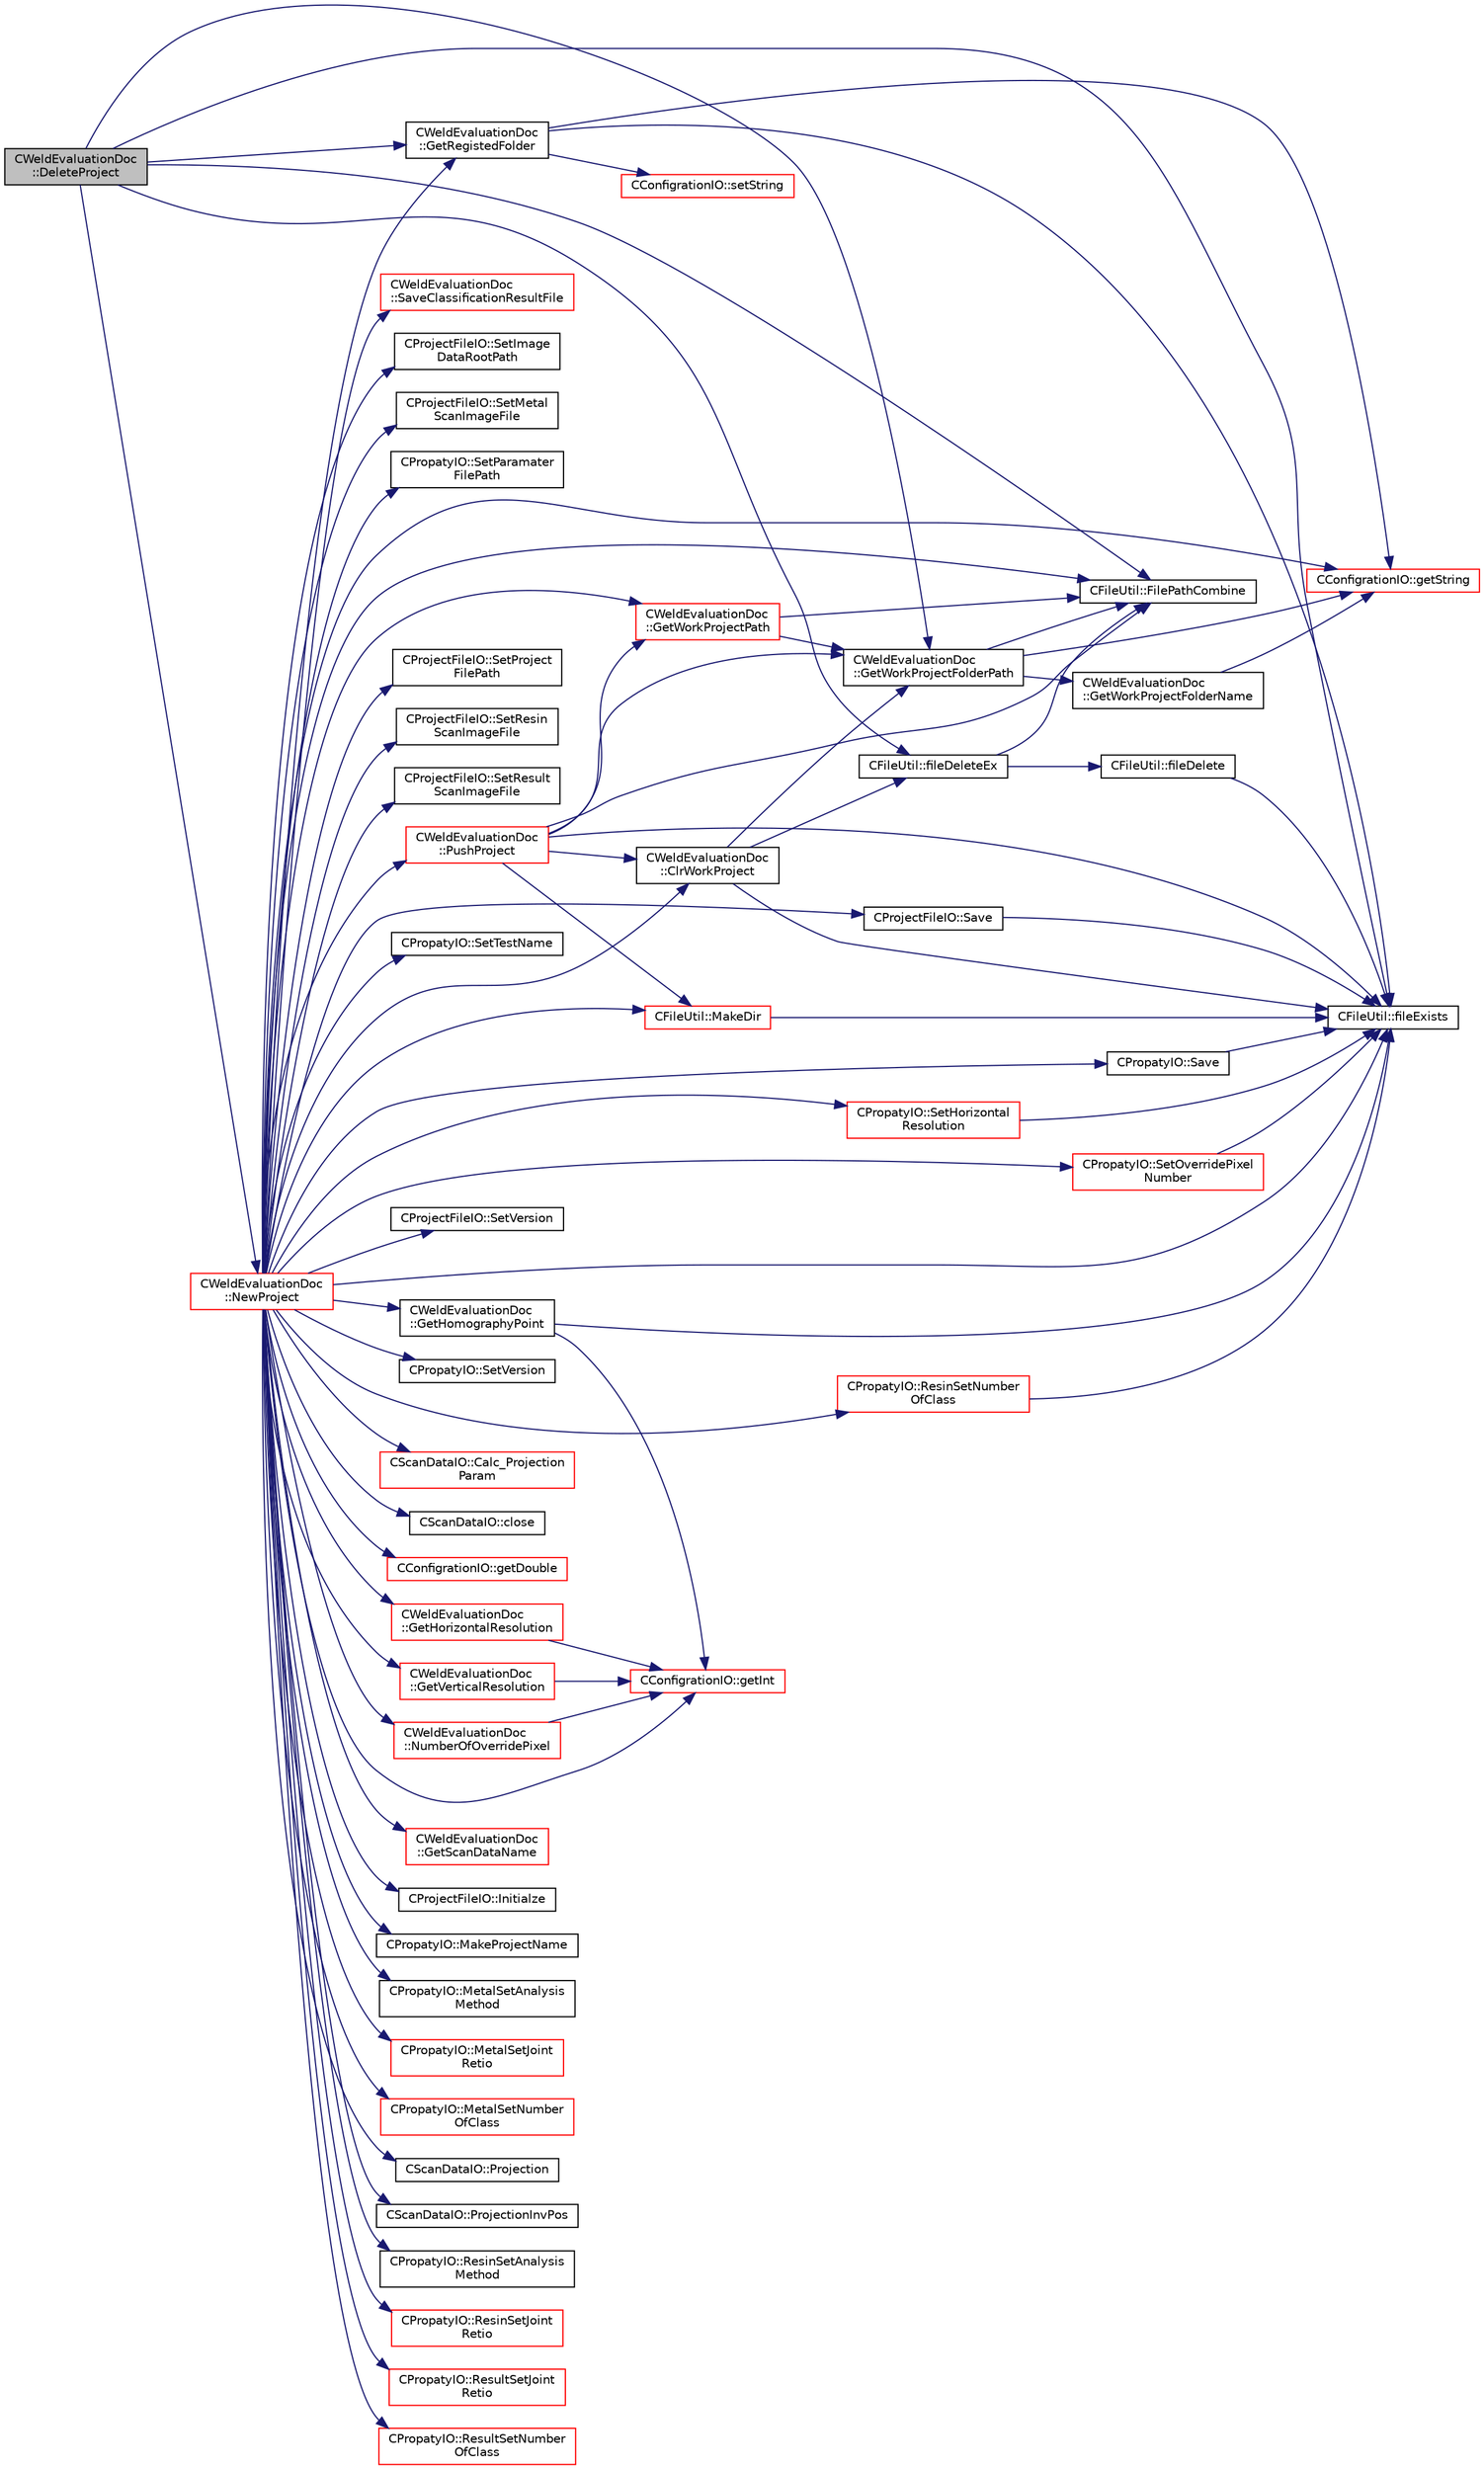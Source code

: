 digraph "CWeldEvaluationDoc::DeleteProject"
{
 // LATEX_PDF_SIZE
  edge [fontname="Helvetica",fontsize="10",labelfontname="Helvetica",labelfontsize="10"];
  node [fontname="Helvetica",fontsize="10",shape=record];
  rankdir="LR";
  Node1 [label="CWeldEvaluationDoc\l::DeleteProject",height=0.2,width=0.4,color="black", fillcolor="grey75", style="filled", fontcolor="black",tooltip="プロジェクトの削除"];
  Node1 -> Node2 [color="midnightblue",fontsize="10",style="solid",fontname="Helvetica"];
  Node2 [label="CFileUtil::fileDeleteEx",height=0.2,width=0.4,color="black", fillcolor="white", style="filled",URL="$class_c_file_util.html#a1a5b66b44b29a8777c94cf89f960323d",tooltip="ファイルを削除する（ディレクトリを含むリーカーシブル削除）"];
  Node2 -> Node3 [color="midnightblue",fontsize="10",style="solid",fontname="Helvetica"];
  Node3 [label="CFileUtil::fileDelete",height=0.2,width=0.4,color="black", fillcolor="white", style="filled",URL="$class_c_file_util.html#a390bb140d44dcbd206497e5efe5a76a8",tooltip="ファイルを削除する"];
  Node3 -> Node4 [color="midnightblue",fontsize="10",style="solid",fontname="Helvetica"];
  Node4 [label="CFileUtil::fileExists",height=0.2,width=0.4,color="black", fillcolor="white", style="filled",URL="$class_c_file_util.html#a9a8b3e89af30c1826d518719aad2c3df",tooltip="ファイルが存在するかを確認する"];
  Node2 -> Node5 [color="midnightblue",fontsize="10",style="solid",fontname="Helvetica"];
  Node5 [label="CFileUtil::FilePathCombine",height=0.2,width=0.4,color="black", fillcolor="white", style="filled",URL="$class_c_file_util.html#abc548d0aa8583bfd6f185c08711b1ec7",tooltip="ファイルパスの作成"];
  Node1 -> Node4 [color="midnightblue",fontsize="10",style="solid",fontname="Helvetica"];
  Node1 -> Node5 [color="midnightblue",fontsize="10",style="solid",fontname="Helvetica"];
  Node1 -> Node6 [color="midnightblue",fontsize="10",style="solid",fontname="Helvetica"];
  Node6 [label="CWeldEvaluationDoc\l::GetRegistedFolder",height=0.2,width=0.4,color="black", fillcolor="white", style="filled",URL="$class_c_weld_evaluation_doc.html#ad3746774f32e3fa3fc4ebc4d4510d0ee",tooltip="登録済み試験格納フォルダの取得"];
  Node6 -> Node4 [color="midnightblue",fontsize="10",style="solid",fontname="Helvetica"];
  Node6 -> Node7 [color="midnightblue",fontsize="10",style="solid",fontname="Helvetica"];
  Node7 [label="CConfigrationIO::getString",height=0.2,width=0.4,color="red", fillcolor="white", style="filled",URL="$class_c_configration_i_o.html#a1c72779785c9de9ab2525d7320d12658",tooltip="指定セクションのキー値（文字列）を取得"];
  Node6 -> Node9 [color="midnightblue",fontsize="10",style="solid",fontname="Helvetica"];
  Node9 [label="CConfigrationIO::setString",height=0.2,width=0.4,color="red", fillcolor="white", style="filled",URL="$class_c_configration_i_o.html#a0fb34e01af48df8da81d80108ffa3d03",tooltip="指定セクションのキーに文字列を設定"];
  Node1 -> Node11 [color="midnightblue",fontsize="10",style="solid",fontname="Helvetica"];
  Node11 [label="CWeldEvaluationDoc\l::GetWorkProjectFolderPath",height=0.2,width=0.4,color="black", fillcolor="white", style="filled",URL="$class_c_weld_evaluation_doc.html#ad87e80d1bd51455408e6b782912c3036",tooltip="ワークプロジェクトのルートパス取得"];
  Node11 -> Node5 [color="midnightblue",fontsize="10",style="solid",fontname="Helvetica"];
  Node11 -> Node7 [color="midnightblue",fontsize="10",style="solid",fontname="Helvetica"];
  Node11 -> Node12 [color="midnightblue",fontsize="10",style="solid",fontname="Helvetica"];
  Node12 [label="CWeldEvaluationDoc\l::GetWorkProjectFolderName",height=0.2,width=0.4,color="black", fillcolor="white", style="filled",URL="$class_c_weld_evaluation_doc.html#a257f53f62470c8a5bde34819d1843362",tooltip="ワークプロジェクト名の取得"];
  Node12 -> Node7 [color="midnightblue",fontsize="10",style="solid",fontname="Helvetica"];
  Node1 -> Node13 [color="midnightblue",fontsize="10",style="solid",fontname="Helvetica"];
  Node13 [label="CWeldEvaluationDoc\l::NewProject",height=0.2,width=0.4,color="red", fillcolor="white", style="filled",URL="$class_c_weld_evaluation_doc.html#a0aec3875f86f89c63daf5161cfded60d",tooltip="新規プロジェクトの構築"];
  Node13 -> Node14 [color="midnightblue",fontsize="10",style="solid",fontname="Helvetica"];
  Node14 [label="CScanDataIO::Calc_Projection\lParam",height=0.2,width=0.4,color="red", fillcolor="white", style="filled",URL="$class_c_scan_data_i_o.html#a03be4072859f974c141dc3bd06b64614",tooltip="射影変換"];
  Node13 -> Node16 [color="midnightblue",fontsize="10",style="solid",fontname="Helvetica"];
  Node16 [label="CScanDataIO::close",height=0.2,width=0.4,color="black", fillcolor="white", style="filled",URL="$class_c_scan_data_i_o.html#ae8fcb4c73d65ae2bcdff6f833fc93e29",tooltip="CubeFloatのクローズ"];
  Node13 -> Node17 [color="midnightblue",fontsize="10",style="solid",fontname="Helvetica"];
  Node17 [label="CWeldEvaluationDoc\l::ClrWorkProject",height=0.2,width=0.4,color="black", fillcolor="white", style="filled",URL="$class_c_weld_evaluation_doc.html#a66c4a406f8a43359ced44c21e974cb90",tooltip="ワークプロジェクトの削除"];
  Node17 -> Node2 [color="midnightblue",fontsize="10",style="solid",fontname="Helvetica"];
  Node17 -> Node4 [color="midnightblue",fontsize="10",style="solid",fontname="Helvetica"];
  Node17 -> Node11 [color="midnightblue",fontsize="10",style="solid",fontname="Helvetica"];
  Node13 -> Node4 [color="midnightblue",fontsize="10",style="solid",fontname="Helvetica"];
  Node13 -> Node5 [color="midnightblue",fontsize="10",style="solid",fontname="Helvetica"];
  Node13 -> Node18 [color="midnightblue",fontsize="10",style="solid",fontname="Helvetica"];
  Node18 [label="CConfigrationIO::getDouble",height=0.2,width=0.4,color="red", fillcolor="white", style="filled",URL="$class_c_configration_i_o.html#a460fe4c9b31d05649b998bcf78f2568d",tooltip="指定セクションのキー値（浮動小数点）を取得"];
  Node13 -> Node19 [color="midnightblue",fontsize="10",style="solid",fontname="Helvetica"];
  Node19 [label="CWeldEvaluationDoc\l::GetHomographyPoint",height=0.2,width=0.4,color="black", fillcolor="white", style="filled",URL="$class_c_weld_evaluation_doc.html#a79efcba4f34fdb1de1c05ec081c0a376",tooltip="射影変換用頂点の取得"];
  Node19 -> Node4 [color="midnightblue",fontsize="10",style="solid",fontname="Helvetica"];
  Node19 -> Node20 [color="midnightblue",fontsize="10",style="solid",fontname="Helvetica"];
  Node20 [label="CConfigrationIO::getInt",height=0.2,width=0.4,color="red", fillcolor="white", style="filled",URL="$class_c_configration_i_o.html#a60d2dbaa282946adcc42ebd04fc08805",tooltip="指定セクションのキー値（整数）を取得"];
  Node13 -> Node21 [color="midnightblue",fontsize="10",style="solid",fontname="Helvetica"];
  Node21 [label="CWeldEvaluationDoc\l::GetHorizontalResolution",height=0.2,width=0.4,color="red", fillcolor="white", style="filled",URL="$class_c_weld_evaluation_doc.html#ad48d4a00fc87bf6e0e8efab2c1e1279f",tooltip="横方向の解像度の取得"];
  Node21 -> Node20 [color="midnightblue",fontsize="10",style="solid",fontname="Helvetica"];
  Node13 -> Node20 [color="midnightblue",fontsize="10",style="solid",fontname="Helvetica"];
  Node13 -> Node6 [color="midnightblue",fontsize="10",style="solid",fontname="Helvetica"];
  Node13 -> Node23 [color="midnightblue",fontsize="10",style="solid",fontname="Helvetica"];
  Node23 [label="CWeldEvaluationDoc\l::GetScanDataName",height=0.2,width=0.4,color="red", fillcolor="white", style="filled",URL="$class_c_weld_evaluation_doc.html#acdf5f510e085ec177dc0a70d9b4ab986",tooltip="スキャンデータ名の取得"];
  Node13 -> Node7 [color="midnightblue",fontsize="10",style="solid",fontname="Helvetica"];
  Node13 -> Node25 [color="midnightblue",fontsize="10",style="solid",fontname="Helvetica"];
  Node25 [label="CWeldEvaluationDoc\l::GetVerticalResolution",height=0.2,width=0.4,color="red", fillcolor="white", style="filled",URL="$class_c_weld_evaluation_doc.html#acb185b5cb5f8e080c3e082e6def82cb6",tooltip="縦方向の解像度の取得"];
  Node25 -> Node20 [color="midnightblue",fontsize="10",style="solid",fontname="Helvetica"];
  Node13 -> Node27 [color="midnightblue",fontsize="10",style="solid",fontname="Helvetica"];
  Node27 [label="CWeldEvaluationDoc\l::GetWorkProjectPath",height=0.2,width=0.4,color="red", fillcolor="white", style="filled",URL="$class_c_weld_evaluation_doc.html#ab9b811efdecb8b32d42d8eaeba752b23",tooltip="ワークプロジェクトパスの取得"];
  Node27 -> Node5 [color="midnightblue",fontsize="10",style="solid",fontname="Helvetica"];
  Node27 -> Node11 [color="midnightblue",fontsize="10",style="solid",fontname="Helvetica"];
  Node13 -> Node29 [color="midnightblue",fontsize="10",style="solid",fontname="Helvetica"];
  Node29 [label="CProjectFileIO::Initialze",height=0.2,width=0.4,color="black", fillcolor="white", style="filled",URL="$class_c_project_file_i_o.html#a4be8e2c3ecdc21cd9528a2913b76a8ce",tooltip="プロジェクトの初期化"];
  Node13 -> Node30 [color="midnightblue",fontsize="10",style="solid",fontname="Helvetica"];
  Node30 [label="CFileUtil::MakeDir",height=0.2,width=0.4,color="red", fillcolor="white", style="filled",URL="$class_c_file_util.html#af931a05d8c01e5609eb3f6e0a18244c9",tooltip="ディレクトリの作成"];
  Node30 -> Node4 [color="midnightblue",fontsize="10",style="solid",fontname="Helvetica"];
  Node13 -> Node33 [color="midnightblue",fontsize="10",style="solid",fontname="Helvetica"];
  Node33 [label="CPropatyIO::MakeProjectName",height=0.2,width=0.4,color="black", fillcolor="white", style="filled",URL="$class_c_propaty_i_o.html#aa7e8f1b21cb5a383aaf1bce0ce518417",tooltip="パラメータファイル名の作成"];
  Node13 -> Node34 [color="midnightblue",fontsize="10",style="solid",fontname="Helvetica"];
  Node34 [label="CPropatyIO::MetalSetAnalysis\lMethod",height=0.2,width=0.4,color="black", fillcolor="white", style="filled",URL="$class_c_propaty_i_o.html#a5c053cec7083e77d1f285f262f4ddbd1",tooltip="金属面の解析方法の設定"];
  Node13 -> Node35 [color="midnightblue",fontsize="10",style="solid",fontname="Helvetica"];
  Node35 [label="CPropatyIO::MetalSetJoint\lRetio",height=0.2,width=0.4,color="red", fillcolor="white", style="filled",URL="$class_c_propaty_i_o.html#a4696f24d77def8e3b9d206b351c8ad66",tooltip="金属面の接合割合の設定"];
  Node13 -> Node37 [color="midnightblue",fontsize="10",style="solid",fontname="Helvetica"];
  Node37 [label="CPropatyIO::MetalSetNumber\lOfClass",height=0.2,width=0.4,color="red", fillcolor="white", style="filled",URL="$class_c_propaty_i_o.html#ab263d6b737c5fb9a6a75a8319506cddb",tooltip="金属面の分類数の設定"];
  Node13 -> Node39 [color="midnightblue",fontsize="10",style="solid",fontname="Helvetica"];
  Node39 [label="CWeldEvaluationDoc\l::NumberOfOverridePixel",height=0.2,width=0.4,color="red", fillcolor="white", style="filled",URL="$class_c_weld_evaluation_doc.html#af0dd89540e9d6522bc50cf1b1e2aef42",tooltip="重なりピクセル数の取得"];
  Node39 -> Node20 [color="midnightblue",fontsize="10",style="solid",fontname="Helvetica"];
  Node13 -> Node43 [color="midnightblue",fontsize="10",style="solid",fontname="Helvetica"];
  Node43 [label="CScanDataIO::Projection",height=0.2,width=0.4,color="black", fillcolor="white", style="filled",URL="$class_c_scan_data_i_o.html#a2892a7fb2783d6eb6808c35c620a200d",tooltip="射影先点の取得"];
  Node13 -> Node44 [color="midnightblue",fontsize="10",style="solid",fontname="Helvetica"];
  Node44 [label="CScanDataIO::ProjectionInvPos",height=0.2,width=0.4,color="black", fillcolor="white", style="filled",URL="$class_c_scan_data_i_o.html#aa39614b53408689ab3187d7a78948ac9",tooltip="射影変換の移動元取得"];
  Node13 -> Node45 [color="midnightblue",fontsize="10",style="solid",fontname="Helvetica"];
  Node45 [label="CWeldEvaluationDoc\l::PushProject",height=0.2,width=0.4,color="red", fillcolor="white", style="filled",URL="$class_c_weld_evaluation_doc.html#a051b247732fab46470782bf66c3cf332",tooltip="プロジェクトをワークへ移動"];
  Node45 -> Node17 [color="midnightblue",fontsize="10",style="solid",fontname="Helvetica"];
  Node45 -> Node4 [color="midnightblue",fontsize="10",style="solid",fontname="Helvetica"];
  Node45 -> Node5 [color="midnightblue",fontsize="10",style="solid",fontname="Helvetica"];
  Node45 -> Node11 [color="midnightblue",fontsize="10",style="solid",fontname="Helvetica"];
  Node45 -> Node27 [color="midnightblue",fontsize="10",style="solid",fontname="Helvetica"];
  Node45 -> Node30 [color="midnightblue",fontsize="10",style="solid",fontname="Helvetica"];
  Node13 -> Node49 [color="midnightblue",fontsize="10",style="solid",fontname="Helvetica"];
  Node49 [label="CPropatyIO::ResinSetAnalysis\lMethod",height=0.2,width=0.4,color="black", fillcolor="white", style="filled",URL="$class_c_propaty_i_o.html#ac179aa732fd5e8373f6deeb918367fdc",tooltip="樹脂面の解析方法の設定"];
  Node13 -> Node50 [color="midnightblue",fontsize="10",style="solid",fontname="Helvetica"];
  Node50 [label="CPropatyIO::ResinSetJoint\lRetio",height=0.2,width=0.4,color="red", fillcolor="white", style="filled",URL="$class_c_propaty_i_o.html#ab16492fd229e0e2ccf188fae8ca7f726",tooltip="樹脂面の接合割合の設定"];
  Node13 -> Node51 [color="midnightblue",fontsize="10",style="solid",fontname="Helvetica"];
  Node51 [label="CPropatyIO::ResinSetNumber\lOfClass",height=0.2,width=0.4,color="red", fillcolor="white", style="filled",URL="$class_c_propaty_i_o.html#a6a2f279575582b3b5fd0fc78d44313bf",tooltip="樹脂面の分類数の設定"];
  Node51 -> Node4 [color="midnightblue",fontsize="10",style="solid",fontname="Helvetica"];
  Node13 -> Node52 [color="midnightblue",fontsize="10",style="solid",fontname="Helvetica"];
  Node52 [label="CPropatyIO::ResultSetJoint\lRetio",height=0.2,width=0.4,color="red", fillcolor="white", style="filled",URL="$class_c_propaty_i_o.html#ab5d3cd61f8af29747e644c8891163c28",tooltip="接合結果の接合割合の設定"];
  Node13 -> Node53 [color="midnightblue",fontsize="10",style="solid",fontname="Helvetica"];
  Node53 [label="CPropatyIO::ResultSetNumber\lOfClass",height=0.2,width=0.4,color="red", fillcolor="white", style="filled",URL="$class_c_propaty_i_o.html#a5d8a3b2d8be1e1c95293c525278ccc4b",tooltip="接合結果の分類数の設定"];
  Node13 -> Node54 [color="midnightblue",fontsize="10",style="solid",fontname="Helvetica"];
  Node54 [label="CProjectFileIO::Save",height=0.2,width=0.4,color="black", fillcolor="white", style="filled",URL="$class_c_project_file_i_o.html#a5d17a1a5554d49705db9a462536d437f",tooltip="パラメータファイルの書き込み"];
  Node54 -> Node4 [color="midnightblue",fontsize="10",style="solid",fontname="Helvetica"];
  Node13 -> Node55 [color="midnightblue",fontsize="10",style="solid",fontname="Helvetica"];
  Node55 [label="CPropatyIO::Save",height=0.2,width=0.4,color="black", fillcolor="white", style="filled",URL="$class_c_propaty_i_o.html#a5e99e08fd35c3598db64ec2925ec1f98",tooltip="パラメータファイルの書き込み"];
  Node55 -> Node4 [color="midnightblue",fontsize="10",style="solid",fontname="Helvetica"];
  Node13 -> Node56 [color="midnightblue",fontsize="10",style="solid",fontname="Helvetica"];
  Node56 [label="CWeldEvaluationDoc\l::SaveClassificationResultFile",height=0.2,width=0.4,color="red", fillcolor="white", style="filled",URL="$class_c_weld_evaluation_doc.html#a7b7dd9ce24a05331154febb0c6fe0295",tooltip="分類結果の保存"];
  Node13 -> Node63 [color="midnightblue",fontsize="10",style="solid",fontname="Helvetica"];
  Node63 [label="CPropatyIO::SetHorizontal\lResolution",height=0.2,width=0.4,color="red", fillcolor="white", style="filled",URL="$class_c_propaty_i_o.html#af898ffdeaebe21dc351bd176911b5dde",tooltip="横方向の解像度の設定"];
  Node63 -> Node4 [color="midnightblue",fontsize="10",style="solid",fontname="Helvetica"];
  Node13 -> Node64 [color="midnightblue",fontsize="10",style="solid",fontname="Helvetica"];
  Node64 [label="CProjectFileIO::SetImage\lDataRootPath",height=0.2,width=0.4,color="black", fillcolor="white", style="filled",URL="$class_c_project_file_i_o.html#a75d0972c4de362586eed671a1471fd57",tooltip="イメージデータへのルートパスの設定"];
  Node13 -> Node65 [color="midnightblue",fontsize="10",style="solid",fontname="Helvetica"];
  Node65 [label="CProjectFileIO::SetMetal\lScanImageFile",height=0.2,width=0.4,color="black", fillcolor="white", style="filled",URL="$class_c_project_file_i_o.html#acfecde3135f2edba90dc45c2df2f9d2f",tooltip="金属面スキャン画像ファイル名の設定"];
  Node13 -> Node42 [color="midnightblue",fontsize="10",style="solid",fontname="Helvetica"];
  Node42 [label="CPropatyIO::SetOverridePixel\lNumber",height=0.2,width=0.4,color="red", fillcolor="white", style="filled",URL="$class_c_propaty_i_o.html#ae0321a185c5ac13df27d1041ed2716bb",tooltip="重なりピクセル数の設定"];
  Node42 -> Node4 [color="midnightblue",fontsize="10",style="solid",fontname="Helvetica"];
  Node13 -> Node66 [color="midnightblue",fontsize="10",style="solid",fontname="Helvetica"];
  Node66 [label="CPropatyIO::SetParamater\lFilePath",height=0.2,width=0.4,color="black", fillcolor="white", style="filled",URL="$class_c_propaty_i_o.html#a10776a11f9db9cd8257bbbed3cfa432d",tooltip="パラメータファイルパスの設定"];
  Node13 -> Node67 [color="midnightblue",fontsize="10",style="solid",fontname="Helvetica"];
  Node67 [label="CProjectFileIO::SetProject\lFilePath",height=0.2,width=0.4,color="black", fillcolor="white", style="filled",URL="$class_c_project_file_i_o.html#a6f6f9e4209cde2d4786f4ec7db1cd0a2",tooltip="プロジェクトファイルパスの設定"];
  Node13 -> Node68 [color="midnightblue",fontsize="10",style="solid",fontname="Helvetica"];
  Node68 [label="CProjectFileIO::SetResin\lScanImageFile",height=0.2,width=0.4,color="black", fillcolor="white", style="filled",URL="$class_c_project_file_i_o.html#ac9d388f1b406dc039232bba05e0f0710",tooltip="樹脂面スキャン画像ファイル名の設定"];
  Node13 -> Node69 [color="midnightblue",fontsize="10",style="solid",fontname="Helvetica"];
  Node69 [label="CProjectFileIO::SetResult\lScanImageFile",height=0.2,width=0.4,color="black", fillcolor="white", style="filled",URL="$class_c_project_file_i_o.html#aa8efda1ffb2c625303783594afde887e",tooltip="接合結果画像スキャン画像ファイル名の設定"];
  Node13 -> Node70 [color="midnightblue",fontsize="10",style="solid",fontname="Helvetica"];
  Node70 [label="CPropatyIO::SetTestName",height=0.2,width=0.4,color="black", fillcolor="white", style="filled",URL="$class_c_propaty_i_o.html#a6105272d1341dff46162a302c8408e89",tooltip="名称の設定"];
  Node13 -> Node71 [color="midnightblue",fontsize="10",style="solid",fontname="Helvetica"];
  Node71 [label="CProjectFileIO::SetVersion",height=0.2,width=0.4,color="black", fillcolor="white", style="filled",URL="$class_c_project_file_i_o.html#a1249b885accbfc82c6b2c41f6e956894",tooltip="バージョンの設定"];
  Node13 -> Node72 [color="midnightblue",fontsize="10",style="solid",fontname="Helvetica"];
  Node72 [label="CPropatyIO::SetVersion",height=0.2,width=0.4,color="black", fillcolor="white", style="filled",URL="$class_c_propaty_i_o.html#a84c66efac31212daceb07676efeac6e3",tooltip="バージョンの設定"];
}
